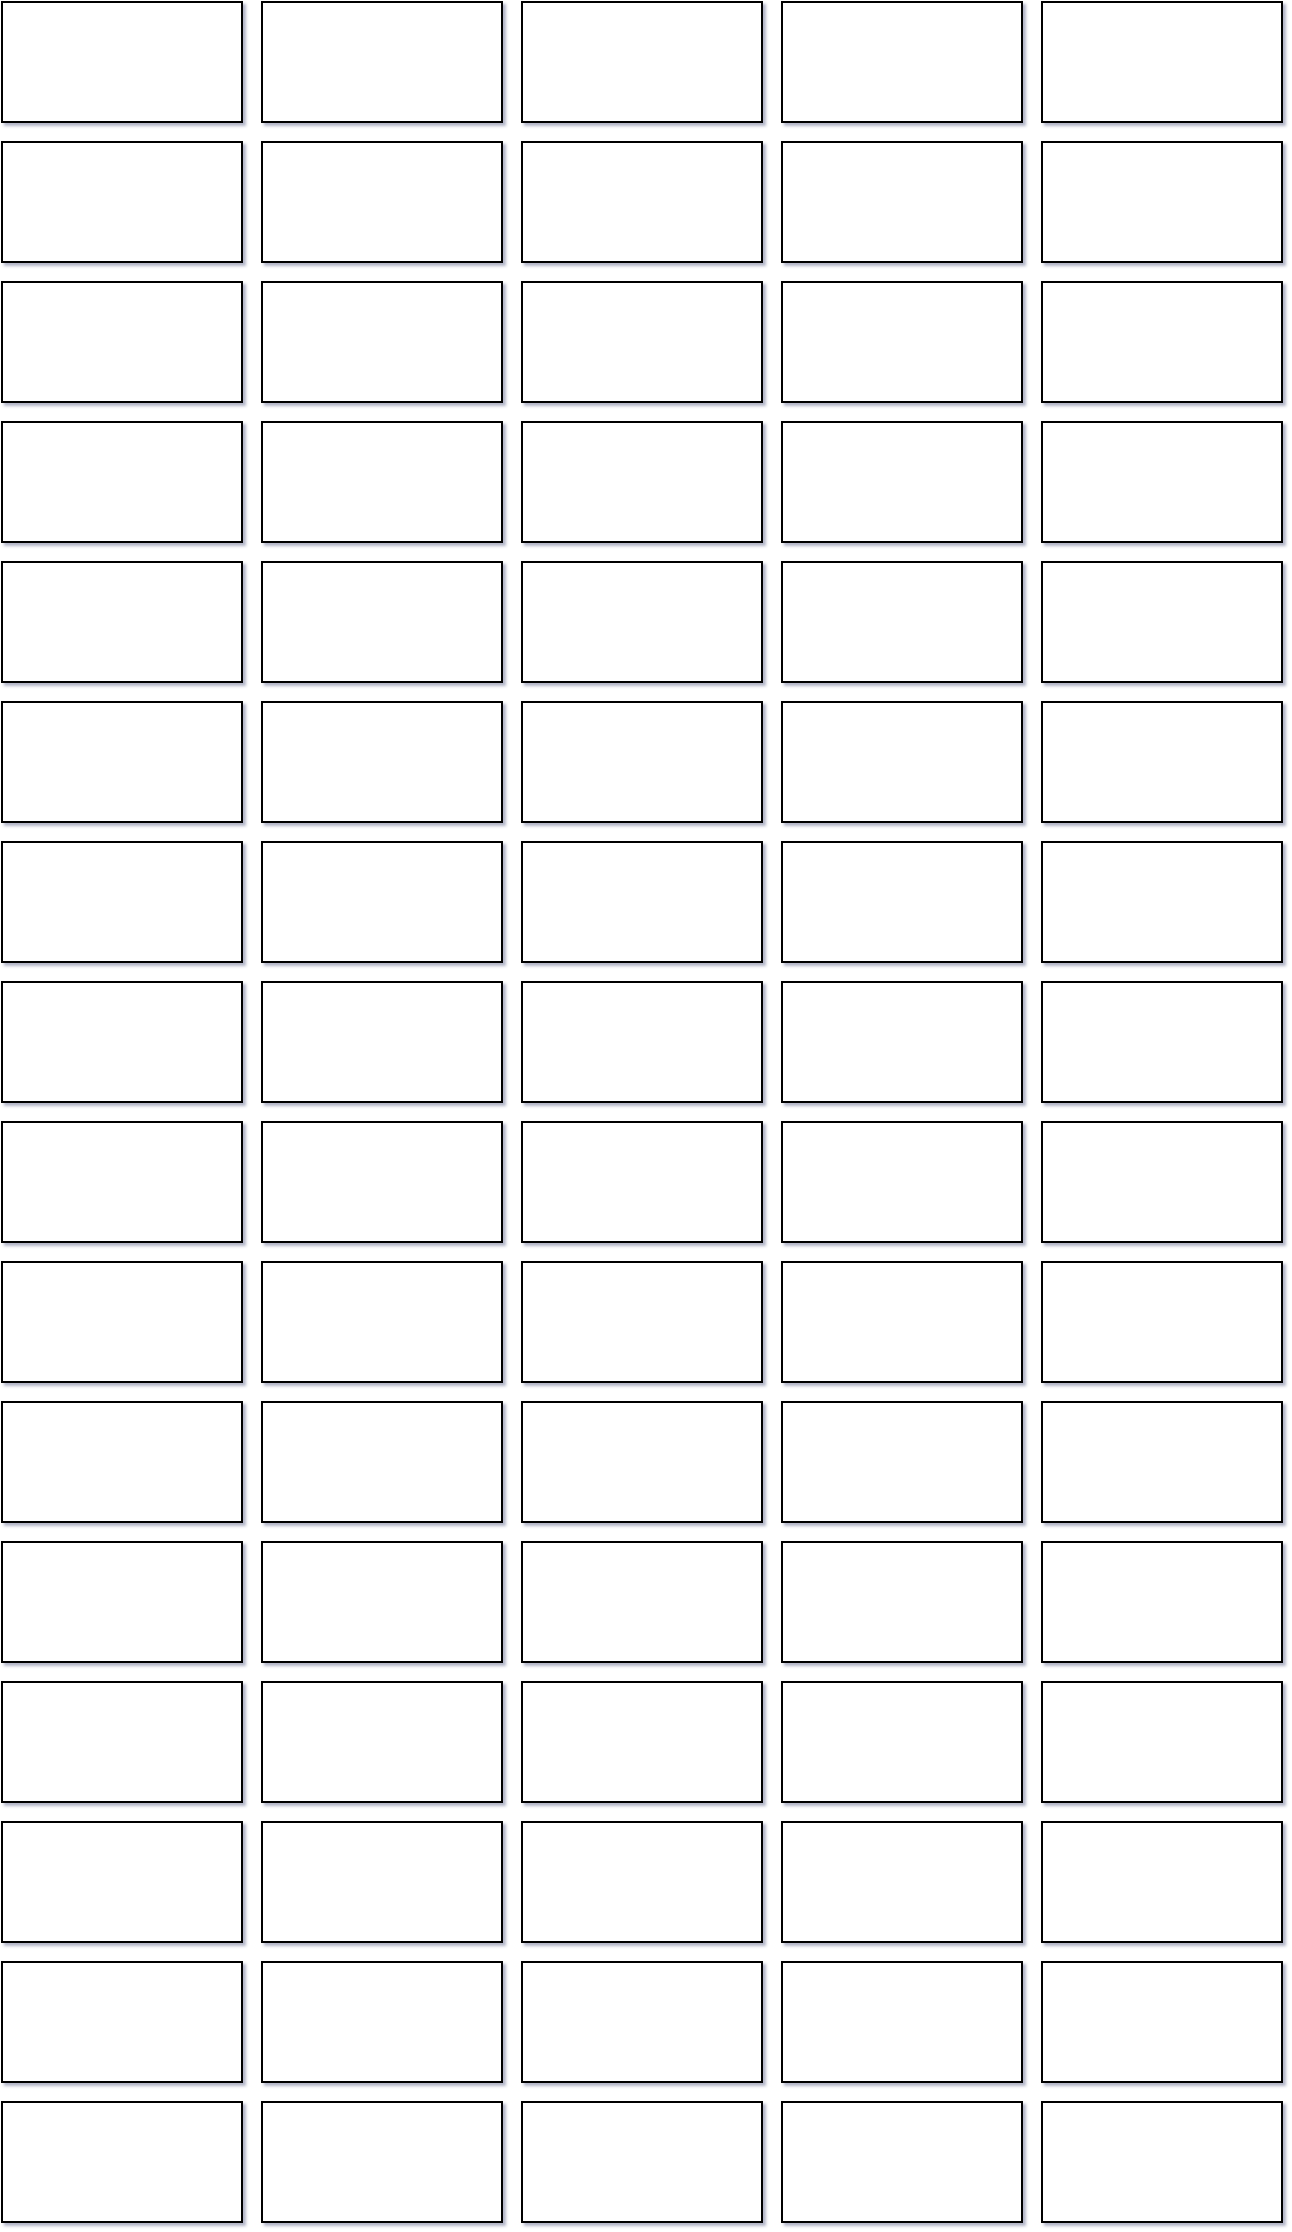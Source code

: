 <mxfile version="14.4.4" type="device"><diagram id="HjZB5qpeaoyyrqDB9fTB" name="Page-1"><mxGraphModel dx="1088" dy="632" grid="1" gridSize="10" guides="1" tooltips="1" connect="1" arrows="1" fold="1" page="1" pageScale="1" pageWidth="827" pageHeight="1169" math="0" shadow="1"><root><mxCell id="0"/><mxCell id="1" parent="0"/><mxCell id="KRuxMpRQUPUkhYEGyYBD-1" value="" style="rounded=0;whiteSpace=wrap;html=1;" vertex="1" parent="1"><mxGeometry width="120" height="60" as="geometry"/></mxCell><mxCell id="KRuxMpRQUPUkhYEGyYBD-3" value="" style="rounded=0;whiteSpace=wrap;html=1;" vertex="1" parent="1"><mxGeometry x="130" width="120" height="60" as="geometry"/></mxCell><mxCell id="KRuxMpRQUPUkhYEGyYBD-4" value="" style="rounded=0;whiteSpace=wrap;html=1;" vertex="1" parent="1"><mxGeometry x="260" width="120" height="60" as="geometry"/></mxCell><mxCell id="KRuxMpRQUPUkhYEGyYBD-5" value="" style="rounded=0;whiteSpace=wrap;html=1;" vertex="1" parent="1"><mxGeometry x="390" width="120" height="60" as="geometry"/></mxCell><mxCell id="KRuxMpRQUPUkhYEGyYBD-6" value="" style="rounded=0;whiteSpace=wrap;html=1;" vertex="1" parent="1"><mxGeometry x="520" width="120" height="60" as="geometry"/></mxCell><mxCell id="KRuxMpRQUPUkhYEGyYBD-9" value="" style="rounded=0;whiteSpace=wrap;html=1;" vertex="1" parent="1"><mxGeometry y="70" width="120" height="60" as="geometry"/></mxCell><mxCell id="KRuxMpRQUPUkhYEGyYBD-10" value="" style="rounded=0;whiteSpace=wrap;html=1;" vertex="1" parent="1"><mxGeometry x="130" y="70" width="120" height="60" as="geometry"/></mxCell><mxCell id="KRuxMpRQUPUkhYEGyYBD-11" value="" style="rounded=0;whiteSpace=wrap;html=1;" vertex="1" parent="1"><mxGeometry x="260" y="70" width="120" height="60" as="geometry"/></mxCell><mxCell id="KRuxMpRQUPUkhYEGyYBD-12" value="" style="rounded=0;whiteSpace=wrap;html=1;" vertex="1" parent="1"><mxGeometry x="390" y="70" width="120" height="60" as="geometry"/></mxCell><mxCell id="KRuxMpRQUPUkhYEGyYBD-13" value="" style="rounded=0;whiteSpace=wrap;html=1;" vertex="1" parent="1"><mxGeometry x="520" y="70" width="120" height="60" as="geometry"/></mxCell><mxCell id="KRuxMpRQUPUkhYEGyYBD-14" value="" style="rounded=0;whiteSpace=wrap;html=1;" vertex="1" parent="1"><mxGeometry y="140" width="120" height="60" as="geometry"/></mxCell><mxCell id="KRuxMpRQUPUkhYEGyYBD-15" value="" style="rounded=0;whiteSpace=wrap;html=1;" vertex="1" parent="1"><mxGeometry x="130" y="140" width="120" height="60" as="geometry"/></mxCell><mxCell id="KRuxMpRQUPUkhYEGyYBD-16" value="" style="rounded=0;whiteSpace=wrap;html=1;" vertex="1" parent="1"><mxGeometry x="260" y="140" width="120" height="60" as="geometry"/></mxCell><mxCell id="KRuxMpRQUPUkhYEGyYBD-17" value="" style="rounded=0;whiteSpace=wrap;html=1;" vertex="1" parent="1"><mxGeometry x="390" y="140" width="120" height="60" as="geometry"/></mxCell><mxCell id="KRuxMpRQUPUkhYEGyYBD-18" value="" style="rounded=0;whiteSpace=wrap;html=1;" vertex="1" parent="1"><mxGeometry x="520" y="140" width="120" height="60" as="geometry"/></mxCell><mxCell id="KRuxMpRQUPUkhYEGyYBD-19" value="" style="rounded=0;whiteSpace=wrap;html=1;" vertex="1" parent="1"><mxGeometry y="210" width="120" height="60" as="geometry"/></mxCell><mxCell id="KRuxMpRQUPUkhYEGyYBD-20" value="" style="rounded=0;whiteSpace=wrap;html=1;" vertex="1" parent="1"><mxGeometry x="130" y="210" width="120" height="60" as="geometry"/></mxCell><mxCell id="KRuxMpRQUPUkhYEGyYBD-21" value="" style="rounded=0;whiteSpace=wrap;html=1;" vertex="1" parent="1"><mxGeometry x="260" y="210" width="120" height="60" as="geometry"/></mxCell><mxCell id="KRuxMpRQUPUkhYEGyYBD-22" value="" style="rounded=0;whiteSpace=wrap;html=1;" vertex="1" parent="1"><mxGeometry x="390" y="210" width="120" height="60" as="geometry"/></mxCell><mxCell id="KRuxMpRQUPUkhYEGyYBD-23" value="" style="rounded=0;whiteSpace=wrap;html=1;" vertex="1" parent="1"><mxGeometry x="520" y="210" width="120" height="60" as="geometry"/></mxCell><mxCell id="KRuxMpRQUPUkhYEGyYBD-24" value="" style="rounded=0;whiteSpace=wrap;html=1;" vertex="1" parent="1"><mxGeometry y="280" width="120" height="60" as="geometry"/></mxCell><mxCell id="KRuxMpRQUPUkhYEGyYBD-25" value="" style="rounded=0;whiteSpace=wrap;html=1;" vertex="1" parent="1"><mxGeometry x="130" y="280" width="120" height="60" as="geometry"/></mxCell><mxCell id="KRuxMpRQUPUkhYEGyYBD-26" value="" style="rounded=0;whiteSpace=wrap;html=1;" vertex="1" parent="1"><mxGeometry x="260" y="280" width="120" height="60" as="geometry"/></mxCell><mxCell id="KRuxMpRQUPUkhYEGyYBD-27" value="" style="rounded=0;whiteSpace=wrap;html=1;" vertex="1" parent="1"><mxGeometry x="390" y="280" width="120" height="60" as="geometry"/></mxCell><mxCell id="KRuxMpRQUPUkhYEGyYBD-28" value="" style="rounded=0;whiteSpace=wrap;html=1;" vertex="1" parent="1"><mxGeometry x="520" y="280" width="120" height="60" as="geometry"/></mxCell><mxCell id="KRuxMpRQUPUkhYEGyYBD-29" value="" style="rounded=0;whiteSpace=wrap;html=1;" vertex="1" parent="1"><mxGeometry y="350" width="120" height="60" as="geometry"/></mxCell><mxCell id="KRuxMpRQUPUkhYEGyYBD-30" value="" style="rounded=0;whiteSpace=wrap;html=1;" vertex="1" parent="1"><mxGeometry x="130" y="350" width="120" height="60" as="geometry"/></mxCell><mxCell id="KRuxMpRQUPUkhYEGyYBD-31" value="" style="rounded=0;whiteSpace=wrap;html=1;" vertex="1" parent="1"><mxGeometry x="260" y="350" width="120" height="60" as="geometry"/></mxCell><mxCell id="KRuxMpRQUPUkhYEGyYBD-32" value="" style="rounded=0;whiteSpace=wrap;html=1;" vertex="1" parent="1"><mxGeometry x="390" y="350" width="120" height="60" as="geometry"/></mxCell><mxCell id="KRuxMpRQUPUkhYEGyYBD-33" value="" style="rounded=0;whiteSpace=wrap;html=1;" vertex="1" parent="1"><mxGeometry x="520" y="350" width="120" height="60" as="geometry"/></mxCell><mxCell id="KRuxMpRQUPUkhYEGyYBD-41" value="" style="rounded=0;whiteSpace=wrap;html=1;" vertex="1" parent="1"><mxGeometry y="420" width="120" height="60" as="geometry"/></mxCell><mxCell id="KRuxMpRQUPUkhYEGyYBD-42" value="" style="rounded=0;whiteSpace=wrap;html=1;" vertex="1" parent="1"><mxGeometry x="130" y="420" width="120" height="60" as="geometry"/></mxCell><mxCell id="KRuxMpRQUPUkhYEGyYBD-43" value="" style="rounded=0;whiteSpace=wrap;html=1;" vertex="1" parent="1"><mxGeometry x="260" y="420" width="120" height="60" as="geometry"/></mxCell><mxCell id="KRuxMpRQUPUkhYEGyYBD-44" value="" style="rounded=0;whiteSpace=wrap;html=1;" vertex="1" parent="1"><mxGeometry x="390" y="420" width="120" height="60" as="geometry"/></mxCell><mxCell id="KRuxMpRQUPUkhYEGyYBD-45" value="" style="rounded=0;whiteSpace=wrap;html=1;" vertex="1" parent="1"><mxGeometry x="520" y="420" width="120" height="60" as="geometry"/></mxCell><mxCell id="KRuxMpRQUPUkhYEGyYBD-46" value="" style="rounded=0;whiteSpace=wrap;html=1;" vertex="1" parent="1"><mxGeometry y="490" width="120" height="60" as="geometry"/></mxCell><mxCell id="KRuxMpRQUPUkhYEGyYBD-47" value="" style="rounded=0;whiteSpace=wrap;html=1;" vertex="1" parent="1"><mxGeometry x="130" y="490" width="120" height="60" as="geometry"/></mxCell><mxCell id="KRuxMpRQUPUkhYEGyYBD-48" value="" style="rounded=0;whiteSpace=wrap;html=1;" vertex="1" parent="1"><mxGeometry x="260" y="490" width="120" height="60" as="geometry"/></mxCell><mxCell id="KRuxMpRQUPUkhYEGyYBD-49" value="" style="rounded=0;whiteSpace=wrap;html=1;" vertex="1" parent="1"><mxGeometry x="390" y="490" width="120" height="60" as="geometry"/></mxCell><mxCell id="KRuxMpRQUPUkhYEGyYBD-50" value="" style="rounded=0;whiteSpace=wrap;html=1;" vertex="1" parent="1"><mxGeometry x="520" y="490" width="120" height="60" as="geometry"/></mxCell><mxCell id="KRuxMpRQUPUkhYEGyYBD-51" value="" style="rounded=0;whiteSpace=wrap;html=1;" vertex="1" parent="1"><mxGeometry y="560" width="120" height="60" as="geometry"/></mxCell><mxCell id="KRuxMpRQUPUkhYEGyYBD-52" value="" style="rounded=0;whiteSpace=wrap;html=1;" vertex="1" parent="1"><mxGeometry x="130" y="560" width="120" height="60" as="geometry"/></mxCell><mxCell id="KRuxMpRQUPUkhYEGyYBD-53" value="" style="rounded=0;whiteSpace=wrap;html=1;" vertex="1" parent="1"><mxGeometry x="260" y="560" width="120" height="60" as="geometry"/></mxCell><mxCell id="KRuxMpRQUPUkhYEGyYBD-54" value="" style="rounded=0;whiteSpace=wrap;html=1;" vertex="1" parent="1"><mxGeometry x="390" y="560" width="120" height="60" as="geometry"/></mxCell><mxCell id="KRuxMpRQUPUkhYEGyYBD-55" value="" style="rounded=0;whiteSpace=wrap;html=1;" vertex="1" parent="1"><mxGeometry x="520" y="560" width="120" height="60" as="geometry"/></mxCell><mxCell id="KRuxMpRQUPUkhYEGyYBD-56" value="" style="rounded=0;whiteSpace=wrap;html=1;" vertex="1" parent="1"><mxGeometry y="630" width="120" height="60" as="geometry"/></mxCell><mxCell id="KRuxMpRQUPUkhYEGyYBD-57" value="" style="rounded=0;whiteSpace=wrap;html=1;" vertex="1" parent="1"><mxGeometry x="130" y="630" width="120" height="60" as="geometry"/></mxCell><mxCell id="KRuxMpRQUPUkhYEGyYBD-58" value="" style="rounded=0;whiteSpace=wrap;html=1;" vertex="1" parent="1"><mxGeometry x="260" y="630" width="120" height="60" as="geometry"/></mxCell><mxCell id="KRuxMpRQUPUkhYEGyYBD-59" value="" style="rounded=0;whiteSpace=wrap;html=1;" vertex="1" parent="1"><mxGeometry x="390" y="630" width="120" height="60" as="geometry"/></mxCell><mxCell id="KRuxMpRQUPUkhYEGyYBD-60" value="" style="rounded=0;whiteSpace=wrap;html=1;" vertex="1" parent="1"><mxGeometry x="520" y="630" width="120" height="60" as="geometry"/></mxCell><mxCell id="KRuxMpRQUPUkhYEGyYBD-61" value="" style="rounded=0;whiteSpace=wrap;html=1;" vertex="1" parent="1"><mxGeometry y="700" width="120" height="60" as="geometry"/></mxCell><mxCell id="KRuxMpRQUPUkhYEGyYBD-62" value="" style="rounded=0;whiteSpace=wrap;html=1;" vertex="1" parent="1"><mxGeometry x="130" y="700" width="120" height="60" as="geometry"/></mxCell><mxCell id="KRuxMpRQUPUkhYEGyYBD-63" value="" style="rounded=0;whiteSpace=wrap;html=1;" vertex="1" parent="1"><mxGeometry x="260" y="700" width="120" height="60" as="geometry"/></mxCell><mxCell id="KRuxMpRQUPUkhYEGyYBD-64" value="" style="rounded=0;whiteSpace=wrap;html=1;" vertex="1" parent="1"><mxGeometry x="390" y="700" width="120" height="60" as="geometry"/></mxCell><mxCell id="KRuxMpRQUPUkhYEGyYBD-65" value="" style="rounded=0;whiteSpace=wrap;html=1;" vertex="1" parent="1"><mxGeometry x="520" y="700" width="120" height="60" as="geometry"/></mxCell><mxCell id="KRuxMpRQUPUkhYEGyYBD-66" value="" style="rounded=0;whiteSpace=wrap;html=1;" vertex="1" parent="1"><mxGeometry y="770" width="120" height="60" as="geometry"/></mxCell><mxCell id="KRuxMpRQUPUkhYEGyYBD-67" value="" style="rounded=0;whiteSpace=wrap;html=1;" vertex="1" parent="1"><mxGeometry x="130" y="770" width="120" height="60" as="geometry"/></mxCell><mxCell id="KRuxMpRQUPUkhYEGyYBD-68" value="" style="rounded=0;whiteSpace=wrap;html=1;" vertex="1" parent="1"><mxGeometry x="260" y="770" width="120" height="60" as="geometry"/></mxCell><mxCell id="KRuxMpRQUPUkhYEGyYBD-69" value="" style="rounded=0;whiteSpace=wrap;html=1;" vertex="1" parent="1"><mxGeometry x="390" y="770" width="120" height="60" as="geometry"/></mxCell><mxCell id="KRuxMpRQUPUkhYEGyYBD-70" value="" style="rounded=0;whiteSpace=wrap;html=1;" vertex="1" parent="1"><mxGeometry x="520" y="770" width="120" height="60" as="geometry"/></mxCell><mxCell id="KRuxMpRQUPUkhYEGyYBD-71" value="" style="rounded=0;whiteSpace=wrap;html=1;" vertex="1" parent="1"><mxGeometry y="840" width="120" height="60" as="geometry"/></mxCell><mxCell id="KRuxMpRQUPUkhYEGyYBD-72" value="" style="rounded=0;whiteSpace=wrap;html=1;" vertex="1" parent="1"><mxGeometry x="130" y="840" width="120" height="60" as="geometry"/></mxCell><mxCell id="KRuxMpRQUPUkhYEGyYBD-73" value="" style="rounded=0;whiteSpace=wrap;html=1;" vertex="1" parent="1"><mxGeometry x="260" y="840" width="120" height="60" as="geometry"/></mxCell><mxCell id="KRuxMpRQUPUkhYEGyYBD-74" value="" style="rounded=0;whiteSpace=wrap;html=1;" vertex="1" parent="1"><mxGeometry x="390" y="840" width="120" height="60" as="geometry"/></mxCell><mxCell id="KRuxMpRQUPUkhYEGyYBD-75" value="" style="rounded=0;whiteSpace=wrap;html=1;" vertex="1" parent="1"><mxGeometry x="520" y="840" width="120" height="60" as="geometry"/></mxCell><mxCell id="KRuxMpRQUPUkhYEGyYBD-76" value="" style="rounded=0;whiteSpace=wrap;html=1;" vertex="1" parent="1"><mxGeometry y="910" width="120" height="60" as="geometry"/></mxCell><mxCell id="KRuxMpRQUPUkhYEGyYBD-77" value="" style="rounded=0;whiteSpace=wrap;html=1;" vertex="1" parent="1"><mxGeometry x="130" y="910" width="120" height="60" as="geometry"/></mxCell><mxCell id="KRuxMpRQUPUkhYEGyYBD-78" value="" style="rounded=0;whiteSpace=wrap;html=1;" vertex="1" parent="1"><mxGeometry x="260" y="910" width="120" height="60" as="geometry"/></mxCell><mxCell id="KRuxMpRQUPUkhYEGyYBD-79" value="" style="rounded=0;whiteSpace=wrap;html=1;" vertex="1" parent="1"><mxGeometry x="390" y="910" width="120" height="60" as="geometry"/></mxCell><mxCell id="KRuxMpRQUPUkhYEGyYBD-80" value="" style="rounded=0;whiteSpace=wrap;html=1;" vertex="1" parent="1"><mxGeometry x="520" y="910" width="120" height="60" as="geometry"/></mxCell><mxCell id="KRuxMpRQUPUkhYEGyYBD-81" value="" style="rounded=0;whiteSpace=wrap;html=1;" vertex="1" parent="1"><mxGeometry y="980" width="120" height="60" as="geometry"/></mxCell><mxCell id="KRuxMpRQUPUkhYEGyYBD-82" value="" style="rounded=0;whiteSpace=wrap;html=1;" vertex="1" parent="1"><mxGeometry x="130" y="980" width="120" height="60" as="geometry"/></mxCell><mxCell id="KRuxMpRQUPUkhYEGyYBD-83" value="" style="rounded=0;whiteSpace=wrap;html=1;" vertex="1" parent="1"><mxGeometry x="260" y="980" width="120" height="60" as="geometry"/></mxCell><mxCell id="KRuxMpRQUPUkhYEGyYBD-84" value="" style="rounded=0;whiteSpace=wrap;html=1;" vertex="1" parent="1"><mxGeometry x="390" y="980" width="120" height="60" as="geometry"/></mxCell><mxCell id="KRuxMpRQUPUkhYEGyYBD-85" value="" style="rounded=0;whiteSpace=wrap;html=1;" vertex="1" parent="1"><mxGeometry x="520" y="980" width="120" height="60" as="geometry"/></mxCell><mxCell id="KRuxMpRQUPUkhYEGyYBD-86" value="" style="rounded=0;whiteSpace=wrap;html=1;" vertex="1" parent="1"><mxGeometry y="1050" width="120" height="60" as="geometry"/></mxCell><mxCell id="KRuxMpRQUPUkhYEGyYBD-87" value="" style="rounded=0;whiteSpace=wrap;html=1;" vertex="1" parent="1"><mxGeometry x="130" y="1050" width="120" height="60" as="geometry"/></mxCell><mxCell id="KRuxMpRQUPUkhYEGyYBD-88" value="" style="rounded=0;whiteSpace=wrap;html=1;" vertex="1" parent="1"><mxGeometry x="260" y="1050" width="120" height="60" as="geometry"/></mxCell><mxCell id="KRuxMpRQUPUkhYEGyYBD-89" value="" style="rounded=0;whiteSpace=wrap;html=1;" vertex="1" parent="1"><mxGeometry x="390" y="1050" width="120" height="60" as="geometry"/></mxCell><mxCell id="KRuxMpRQUPUkhYEGyYBD-90" value="" style="rounded=0;whiteSpace=wrap;html=1;" vertex="1" parent="1"><mxGeometry x="520" y="1050" width="120" height="60" as="geometry"/></mxCell></root></mxGraphModel></diagram></mxfile>
